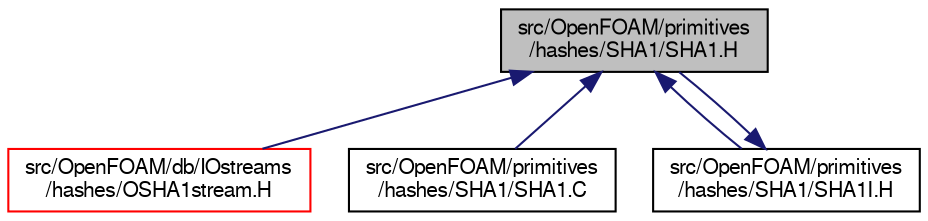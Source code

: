 digraph "src/OpenFOAM/primitives/hashes/SHA1/SHA1.H"
{
  bgcolor="transparent";
  edge [fontname="FreeSans",fontsize="10",labelfontname="FreeSans",labelfontsize="10"];
  node [fontname="FreeSans",fontsize="10",shape=record];
  Node7 [label="src/OpenFOAM/primitives\l/hashes/SHA1/SHA1.H",height=0.2,width=0.4,color="black", fillcolor="grey75", style="filled", fontcolor="black"];
  Node7 -> Node8 [dir="back",color="midnightblue",fontsize="10",style="solid",fontname="FreeSans"];
  Node8 [label="src/OpenFOAM/db/IOstreams\l/hashes/OSHA1stream.H",height=0.2,width=0.4,color="red",URL="$a09071.html"];
  Node7 -> Node11 [dir="back",color="midnightblue",fontsize="10",style="solid",fontname="FreeSans"];
  Node11 [label="src/OpenFOAM/primitives\l/hashes/SHA1/SHA1.C",height=0.2,width=0.4,color="black",URL="$a12347.html",tooltip="Functions to compute SHA1 message digest of files or memory blocks according to the NIST specificatio..."];
  Node7 -> Node12 [dir="back",color="midnightblue",fontsize="10",style="solid",fontname="FreeSans"];
  Node12 [label="src/OpenFOAM/primitives\l/hashes/SHA1/SHA1I.H",height=0.2,width=0.4,color="black",URL="$a12359.html"];
  Node12 -> Node7 [dir="back",color="midnightblue",fontsize="10",style="solid",fontname="FreeSans"];
}
